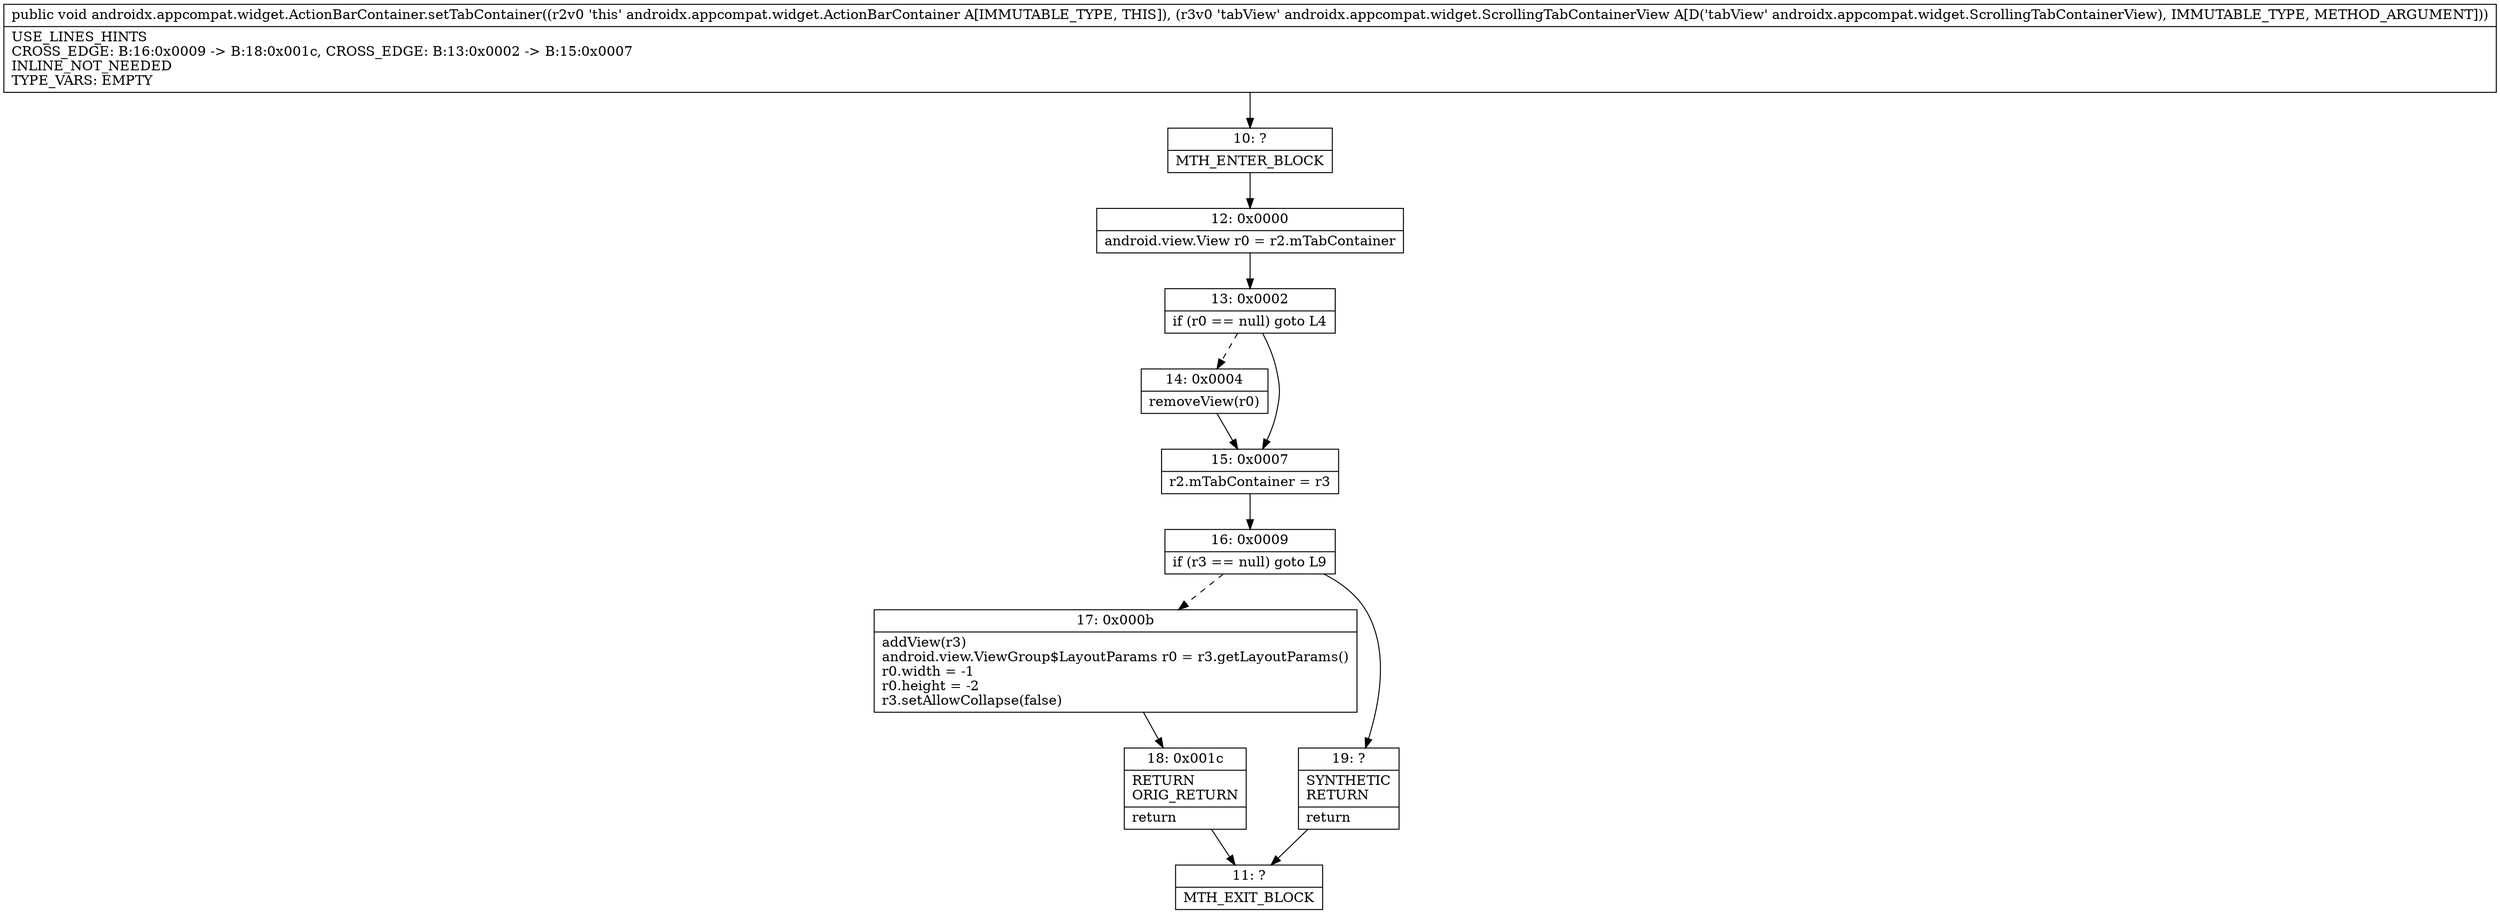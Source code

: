 digraph "CFG forandroidx.appcompat.widget.ActionBarContainer.setTabContainer(Landroidx\/appcompat\/widget\/ScrollingTabContainerView;)V" {
Node_10 [shape=record,label="{10\:\ ?|MTH_ENTER_BLOCK\l}"];
Node_12 [shape=record,label="{12\:\ 0x0000|android.view.View r0 = r2.mTabContainer\l}"];
Node_13 [shape=record,label="{13\:\ 0x0002|if (r0 == null) goto L4\l}"];
Node_14 [shape=record,label="{14\:\ 0x0004|removeView(r0)\l}"];
Node_15 [shape=record,label="{15\:\ 0x0007|r2.mTabContainer = r3\l}"];
Node_16 [shape=record,label="{16\:\ 0x0009|if (r3 == null) goto L9\l}"];
Node_17 [shape=record,label="{17\:\ 0x000b|addView(r3)\landroid.view.ViewGroup$LayoutParams r0 = r3.getLayoutParams()\lr0.width = \-1\lr0.height = \-2\lr3.setAllowCollapse(false)\l}"];
Node_18 [shape=record,label="{18\:\ 0x001c|RETURN\lORIG_RETURN\l|return\l}"];
Node_11 [shape=record,label="{11\:\ ?|MTH_EXIT_BLOCK\l}"];
Node_19 [shape=record,label="{19\:\ ?|SYNTHETIC\lRETURN\l|return\l}"];
MethodNode[shape=record,label="{public void androidx.appcompat.widget.ActionBarContainer.setTabContainer((r2v0 'this' androidx.appcompat.widget.ActionBarContainer A[IMMUTABLE_TYPE, THIS]), (r3v0 'tabView' androidx.appcompat.widget.ScrollingTabContainerView A[D('tabView' androidx.appcompat.widget.ScrollingTabContainerView), IMMUTABLE_TYPE, METHOD_ARGUMENT]))  | USE_LINES_HINTS\lCROSS_EDGE: B:16:0x0009 \-\> B:18:0x001c, CROSS_EDGE: B:13:0x0002 \-\> B:15:0x0007\lINLINE_NOT_NEEDED\lTYPE_VARS: EMPTY\l}"];
MethodNode -> Node_10;Node_10 -> Node_12;
Node_12 -> Node_13;
Node_13 -> Node_14[style=dashed];
Node_13 -> Node_15;
Node_14 -> Node_15;
Node_15 -> Node_16;
Node_16 -> Node_17[style=dashed];
Node_16 -> Node_19;
Node_17 -> Node_18;
Node_18 -> Node_11;
Node_19 -> Node_11;
}

